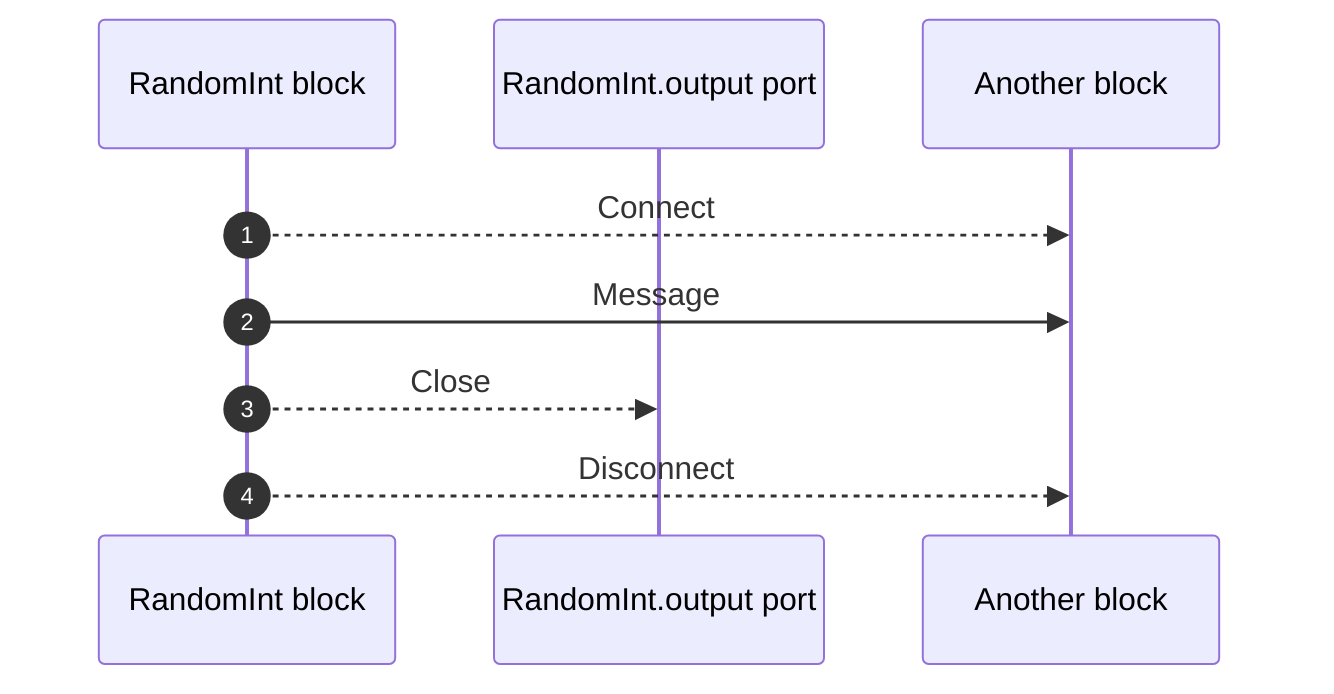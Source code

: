 sequenceDiagram
    autonumber
    participant RandomInt as RandomInt block
    participant RandomInt.output as RandomInt.output port
    participant BlockA as Another block

    RandomInt-->>BlockA: Connect

    RandomInt->>BlockA: Message

    RandomInt-->>RandomInt.output: Close
    RandomInt-->>BlockA: Disconnect
